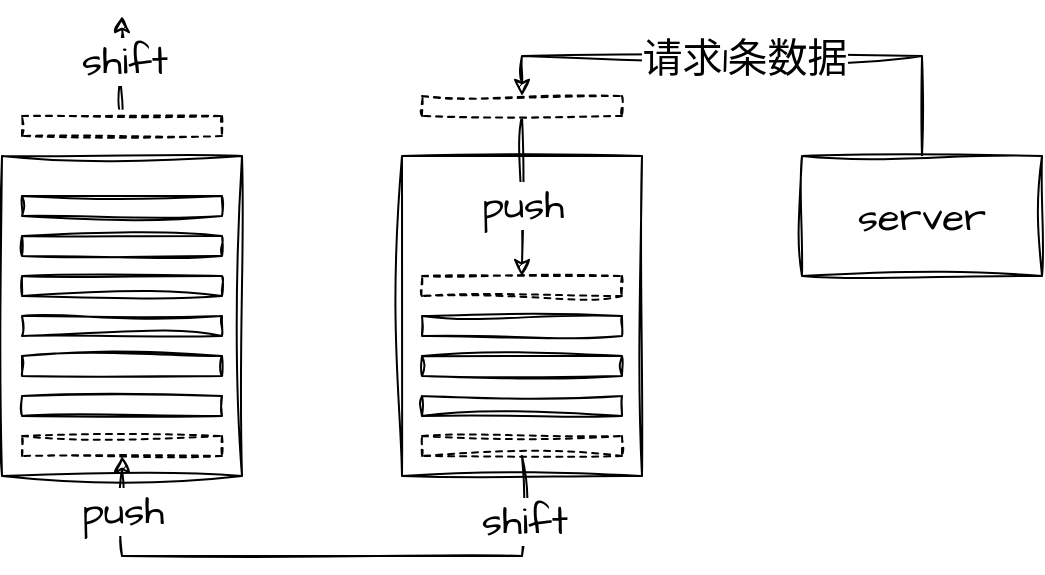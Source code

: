 <mxfile version="22.1.0" type="github">
  <diagram name="第 1 页" id="56BccE-0RW0gVpCjt-V8">
    <mxGraphModel dx="535" dy="282" grid="1" gridSize="10" guides="1" tooltips="1" connect="1" arrows="1" fold="1" page="1" pageScale="1" pageWidth="583" pageHeight="827" math="0" shadow="0">
      <root>
        <mxCell id="0" />
        <mxCell id="1" parent="0" />
        <mxCell id="xhG7fFa8WiLjghRbvoTn-1" value="" style="rounded=0;whiteSpace=wrap;html=1;sketch=1;hachureGap=4;jiggle=2;curveFitting=1;fontFamily=Architects Daughter;fontSource=https%3A%2F%2Ffonts.googleapis.com%2Fcss%3Ffamily%3DArchitects%2BDaughter;fontSize=20;" vertex="1" parent="1">
          <mxGeometry x="40" y="80" width="120" height="160" as="geometry" />
        </mxCell>
        <mxCell id="xhG7fFa8WiLjghRbvoTn-2" value="" style="rounded=0;whiteSpace=wrap;html=1;sketch=1;hachureGap=4;jiggle=2;curveFitting=1;fontFamily=Architects Daughter;fontSource=https%3A%2F%2Ffonts.googleapis.com%2Fcss%3Ffamily%3DArchitects%2BDaughter;fontSize=20;" vertex="1" parent="1">
          <mxGeometry x="240" y="80" width="120" height="160" as="geometry" />
        </mxCell>
        <mxCell id="xhG7fFa8WiLjghRbvoTn-3" value="" style="rounded=0;whiteSpace=wrap;html=1;sketch=1;hachureGap=4;jiggle=2;curveFitting=1;fontFamily=Architects Daughter;fontSource=https%3A%2F%2Ffonts.googleapis.com%2Fcss%3Ffamily%3DArchitects%2BDaughter;fontSize=20;dashed=1;" vertex="1" parent="1">
          <mxGeometry x="50" y="220" width="100" height="10" as="geometry" />
        </mxCell>
        <mxCell id="xhG7fFa8WiLjghRbvoTn-4" value="" style="rounded=0;whiteSpace=wrap;html=1;sketch=1;hachureGap=4;jiggle=2;curveFitting=1;fontFamily=Architects Daughter;fontSource=https%3A%2F%2Ffonts.googleapis.com%2Fcss%3Ffamily%3DArchitects%2BDaughter;fontSize=20;" vertex="1" parent="1">
          <mxGeometry x="50" y="200" width="100" height="10" as="geometry" />
        </mxCell>
        <mxCell id="xhG7fFa8WiLjghRbvoTn-26" style="edgeStyle=orthogonalEdgeStyle;rounded=0;sketch=1;hachureGap=4;jiggle=2;curveFitting=1;orthogonalLoop=1;jettySize=auto;html=1;entryX=0.5;entryY=1;entryDx=0;entryDy=0;fontFamily=Architects Daughter;fontSource=https%3A%2F%2Ffonts.googleapis.com%2Fcss%3Ffamily%3DArchitects%2BDaughter;fontSize=16;" edge="1" parent="1" source="xhG7fFa8WiLjghRbvoTn-5" target="xhG7fFa8WiLjghRbvoTn-3">
          <mxGeometry relative="1" as="geometry">
            <Array as="points">
              <mxPoint x="300" y="280" />
              <mxPoint x="100" y="280" />
            </Array>
          </mxGeometry>
        </mxCell>
        <mxCell id="xhG7fFa8WiLjghRbvoTn-27" value="shift" style="edgeLabel;html=1;align=center;verticalAlign=middle;resizable=0;points=[];fontSize=20;fontFamily=Architects Daughter;" vertex="1" connectable="0" parent="xhG7fFa8WiLjghRbvoTn-26">
          <mxGeometry x="-0.786" y="1" relative="1" as="geometry">
            <mxPoint as="offset" />
          </mxGeometry>
        </mxCell>
        <mxCell id="xhG7fFa8WiLjghRbvoTn-28" value="push" style="edgeLabel;html=1;align=center;verticalAlign=middle;resizable=0;points=[];fontSize=20;fontFamily=Architects Daughter;" vertex="1" connectable="0" parent="xhG7fFa8WiLjghRbvoTn-26">
          <mxGeometry x="0.823" relative="1" as="geometry">
            <mxPoint as="offset" />
          </mxGeometry>
        </mxCell>
        <mxCell id="xhG7fFa8WiLjghRbvoTn-5" value="" style="rounded=0;whiteSpace=wrap;html=1;sketch=1;hachureGap=4;jiggle=2;curveFitting=1;fontFamily=Architects Daughter;fontSource=https%3A%2F%2Ffonts.googleapis.com%2Fcss%3Ffamily%3DArchitects%2BDaughter;fontSize=20;dashed=1;" vertex="1" parent="1">
          <mxGeometry x="250" y="220" width="100" height="10" as="geometry" />
        </mxCell>
        <mxCell id="xhG7fFa8WiLjghRbvoTn-6" value="" style="rounded=0;whiteSpace=wrap;html=1;sketch=1;hachureGap=4;jiggle=2;curveFitting=1;fontFamily=Architects Daughter;fontSource=https%3A%2F%2Ffonts.googleapis.com%2Fcss%3Ffamily%3DArchitects%2BDaughter;fontSize=20;" vertex="1" parent="1">
          <mxGeometry x="250" y="200" width="100" height="10" as="geometry" />
        </mxCell>
        <mxCell id="xhG7fFa8WiLjghRbvoTn-7" value="" style="rounded=0;whiteSpace=wrap;html=1;sketch=1;hachureGap=4;jiggle=2;curveFitting=1;fontFamily=Architects Daughter;fontSource=https%3A%2F%2Ffonts.googleapis.com%2Fcss%3Ffamily%3DArchitects%2BDaughter;fontSize=20;" vertex="1" parent="1">
          <mxGeometry x="250" y="180" width="100" height="10" as="geometry" />
        </mxCell>
        <mxCell id="xhG7fFa8WiLjghRbvoTn-8" value="" style="rounded=0;whiteSpace=wrap;html=1;sketch=1;hachureGap=4;jiggle=2;curveFitting=1;fontFamily=Architects Daughter;fontSource=https%3A%2F%2Ffonts.googleapis.com%2Fcss%3Ffamily%3DArchitects%2BDaughter;fontSize=20;" vertex="1" parent="1">
          <mxGeometry x="250" y="160" width="100" height="10" as="geometry" />
        </mxCell>
        <mxCell id="xhG7fFa8WiLjghRbvoTn-13" style="edgeStyle=orthogonalEdgeStyle;rounded=0;sketch=1;hachureGap=4;jiggle=2;curveFitting=1;orthogonalLoop=1;jettySize=auto;html=1;exitX=0.5;exitY=0;exitDx=0;exitDy=0;entryX=0.5;entryY=0;entryDx=0;entryDy=0;fontFamily=Architects Daughter;fontSource=https%3A%2F%2Ffonts.googleapis.com%2Fcss%3Ffamily%3DArchitects%2BDaughter;fontSize=16;" edge="1" parent="1" source="xhG7fFa8WiLjghRbvoTn-9" target="xhG7fFa8WiLjghRbvoTn-12">
          <mxGeometry relative="1" as="geometry" />
        </mxCell>
        <mxCell id="xhG7fFa8WiLjghRbvoTn-14" value="请求1条数据" style="edgeLabel;html=1;align=center;verticalAlign=middle;resizable=0;points=[];fontSize=20;fontFamily=Architects Daughter;" vertex="1" connectable="0" parent="xhG7fFa8WiLjghRbvoTn-13">
          <mxGeometry x="0.035" y="1" relative="1" as="geometry">
            <mxPoint as="offset" />
          </mxGeometry>
        </mxCell>
        <mxCell id="xhG7fFa8WiLjghRbvoTn-9" value="server" style="rounded=0;whiteSpace=wrap;html=1;sketch=1;hachureGap=4;jiggle=2;curveFitting=1;fontFamily=Architects Daughter;fontSource=https%3A%2F%2Ffonts.googleapis.com%2Fcss%3Ffamily%3DArchitects%2BDaughter;fontSize=20;" vertex="1" parent="1">
          <mxGeometry x="440" y="80" width="120" height="60" as="geometry" />
        </mxCell>
        <mxCell id="xhG7fFa8WiLjghRbvoTn-18" style="edgeStyle=orthogonalEdgeStyle;rounded=0;sketch=1;hachureGap=4;jiggle=2;curveFitting=1;orthogonalLoop=1;jettySize=auto;html=1;entryX=0.5;entryY=0;entryDx=0;entryDy=0;fontFamily=Architects Daughter;fontSource=https%3A%2F%2Ffonts.googleapis.com%2Fcss%3Ffamily%3DArchitects%2BDaughter;fontSize=16;" edge="1" parent="1" source="xhG7fFa8WiLjghRbvoTn-12" target="xhG7fFa8WiLjghRbvoTn-17">
          <mxGeometry relative="1" as="geometry" />
        </mxCell>
        <mxCell id="xhG7fFa8WiLjghRbvoTn-19" value="push" style="edgeLabel;html=1;align=center;verticalAlign=middle;resizable=0;points=[];fontSize=20;fontFamily=Architects Daughter;" vertex="1" connectable="0" parent="xhG7fFa8WiLjghRbvoTn-18">
          <mxGeometry x="0.098" relative="1" as="geometry">
            <mxPoint as="offset" />
          </mxGeometry>
        </mxCell>
        <mxCell id="xhG7fFa8WiLjghRbvoTn-12" value="" style="rounded=0;whiteSpace=wrap;html=1;sketch=1;hachureGap=4;jiggle=2;curveFitting=1;fontFamily=Architects Daughter;fontSource=https%3A%2F%2Ffonts.googleapis.com%2Fcss%3Ffamily%3DArchitects%2BDaughter;fontSize=20;dashed=1;" vertex="1" parent="1">
          <mxGeometry x="250" y="50" width="100" height="10" as="geometry" />
        </mxCell>
        <mxCell id="xhG7fFa8WiLjghRbvoTn-17" value="" style="rounded=0;whiteSpace=wrap;html=1;sketch=1;hachureGap=4;jiggle=2;curveFitting=1;fontFamily=Architects Daughter;fontSource=https%3A%2F%2Ffonts.googleapis.com%2Fcss%3Ffamily%3DArchitects%2BDaughter;fontSize=20;dashed=1;" vertex="1" parent="1">
          <mxGeometry x="250" y="140" width="100" height="10" as="geometry" />
        </mxCell>
        <mxCell id="xhG7fFa8WiLjghRbvoTn-20" value="" style="rounded=0;whiteSpace=wrap;html=1;sketch=1;hachureGap=4;jiggle=2;curveFitting=1;fontFamily=Architects Daughter;fontSource=https%3A%2F%2Ffonts.googleapis.com%2Fcss%3Ffamily%3DArchitects%2BDaughter;fontSize=20;" vertex="1" parent="1">
          <mxGeometry x="50" y="180" width="100" height="10" as="geometry" />
        </mxCell>
        <mxCell id="xhG7fFa8WiLjghRbvoTn-21" value="" style="rounded=0;whiteSpace=wrap;html=1;sketch=1;hachureGap=4;jiggle=2;curveFitting=1;fontFamily=Architects Daughter;fontSource=https%3A%2F%2Ffonts.googleapis.com%2Fcss%3Ffamily%3DArchitects%2BDaughter;fontSize=20;" vertex="1" parent="1">
          <mxGeometry x="50" y="160" width="100" height="10" as="geometry" />
        </mxCell>
        <mxCell id="xhG7fFa8WiLjghRbvoTn-22" value="" style="rounded=0;whiteSpace=wrap;html=1;sketch=1;hachureGap=4;jiggle=2;curveFitting=1;fontFamily=Architects Daughter;fontSource=https%3A%2F%2Ffonts.googleapis.com%2Fcss%3Ffamily%3DArchitects%2BDaughter;fontSize=20;" vertex="1" parent="1">
          <mxGeometry x="50" y="140" width="100" height="10" as="geometry" />
        </mxCell>
        <mxCell id="xhG7fFa8WiLjghRbvoTn-23" value="" style="rounded=0;whiteSpace=wrap;html=1;sketch=1;hachureGap=4;jiggle=2;curveFitting=1;fontFamily=Architects Daughter;fontSource=https%3A%2F%2Ffonts.googleapis.com%2Fcss%3Ffamily%3DArchitects%2BDaughter;fontSize=20;" vertex="1" parent="1">
          <mxGeometry x="50" y="120" width="100" height="10" as="geometry" />
        </mxCell>
        <mxCell id="xhG7fFa8WiLjghRbvoTn-24" value="" style="rounded=0;whiteSpace=wrap;html=1;sketch=1;hachureGap=4;jiggle=2;curveFitting=1;fontFamily=Architects Daughter;fontSource=https%3A%2F%2Ffonts.googleapis.com%2Fcss%3Ffamily%3DArchitects%2BDaughter;fontSize=20;" vertex="1" parent="1">
          <mxGeometry x="50" y="100" width="100" height="10" as="geometry" />
        </mxCell>
        <mxCell id="xhG7fFa8WiLjghRbvoTn-32" style="edgeStyle=orthogonalEdgeStyle;rounded=0;sketch=1;hachureGap=4;jiggle=2;curveFitting=1;orthogonalLoop=1;jettySize=auto;html=1;exitX=0.5;exitY=0;exitDx=0;exitDy=0;fontFamily=Architects Daughter;fontSource=https%3A%2F%2Ffonts.googleapis.com%2Fcss%3Ffamily%3DArchitects%2BDaughter;fontSize=16;" edge="1" parent="1" source="xhG7fFa8WiLjghRbvoTn-30">
          <mxGeometry relative="1" as="geometry">
            <mxPoint x="100" y="10" as="targetPoint" />
          </mxGeometry>
        </mxCell>
        <mxCell id="xhG7fFa8WiLjghRbvoTn-34" value="shift" style="edgeLabel;html=1;align=center;verticalAlign=middle;resizable=0;points=[];fontSize=20;fontFamily=Architects Daughter;" vertex="1" connectable="0" parent="xhG7fFa8WiLjghRbvoTn-32">
          <mxGeometry x="0.133" y="1" relative="1" as="geometry">
            <mxPoint x="1" as="offset" />
          </mxGeometry>
        </mxCell>
        <mxCell id="xhG7fFa8WiLjghRbvoTn-30" value="" style="rounded=0;whiteSpace=wrap;html=1;sketch=1;hachureGap=4;jiggle=2;curveFitting=1;fontFamily=Architects Daughter;fontSource=https%3A%2F%2Ffonts.googleapis.com%2Fcss%3Ffamily%3DArchitects%2BDaughter;fontSize=20;dashed=1;" vertex="1" parent="1">
          <mxGeometry x="50" y="60" width="100" height="10" as="geometry" />
        </mxCell>
      </root>
    </mxGraphModel>
  </diagram>
</mxfile>
